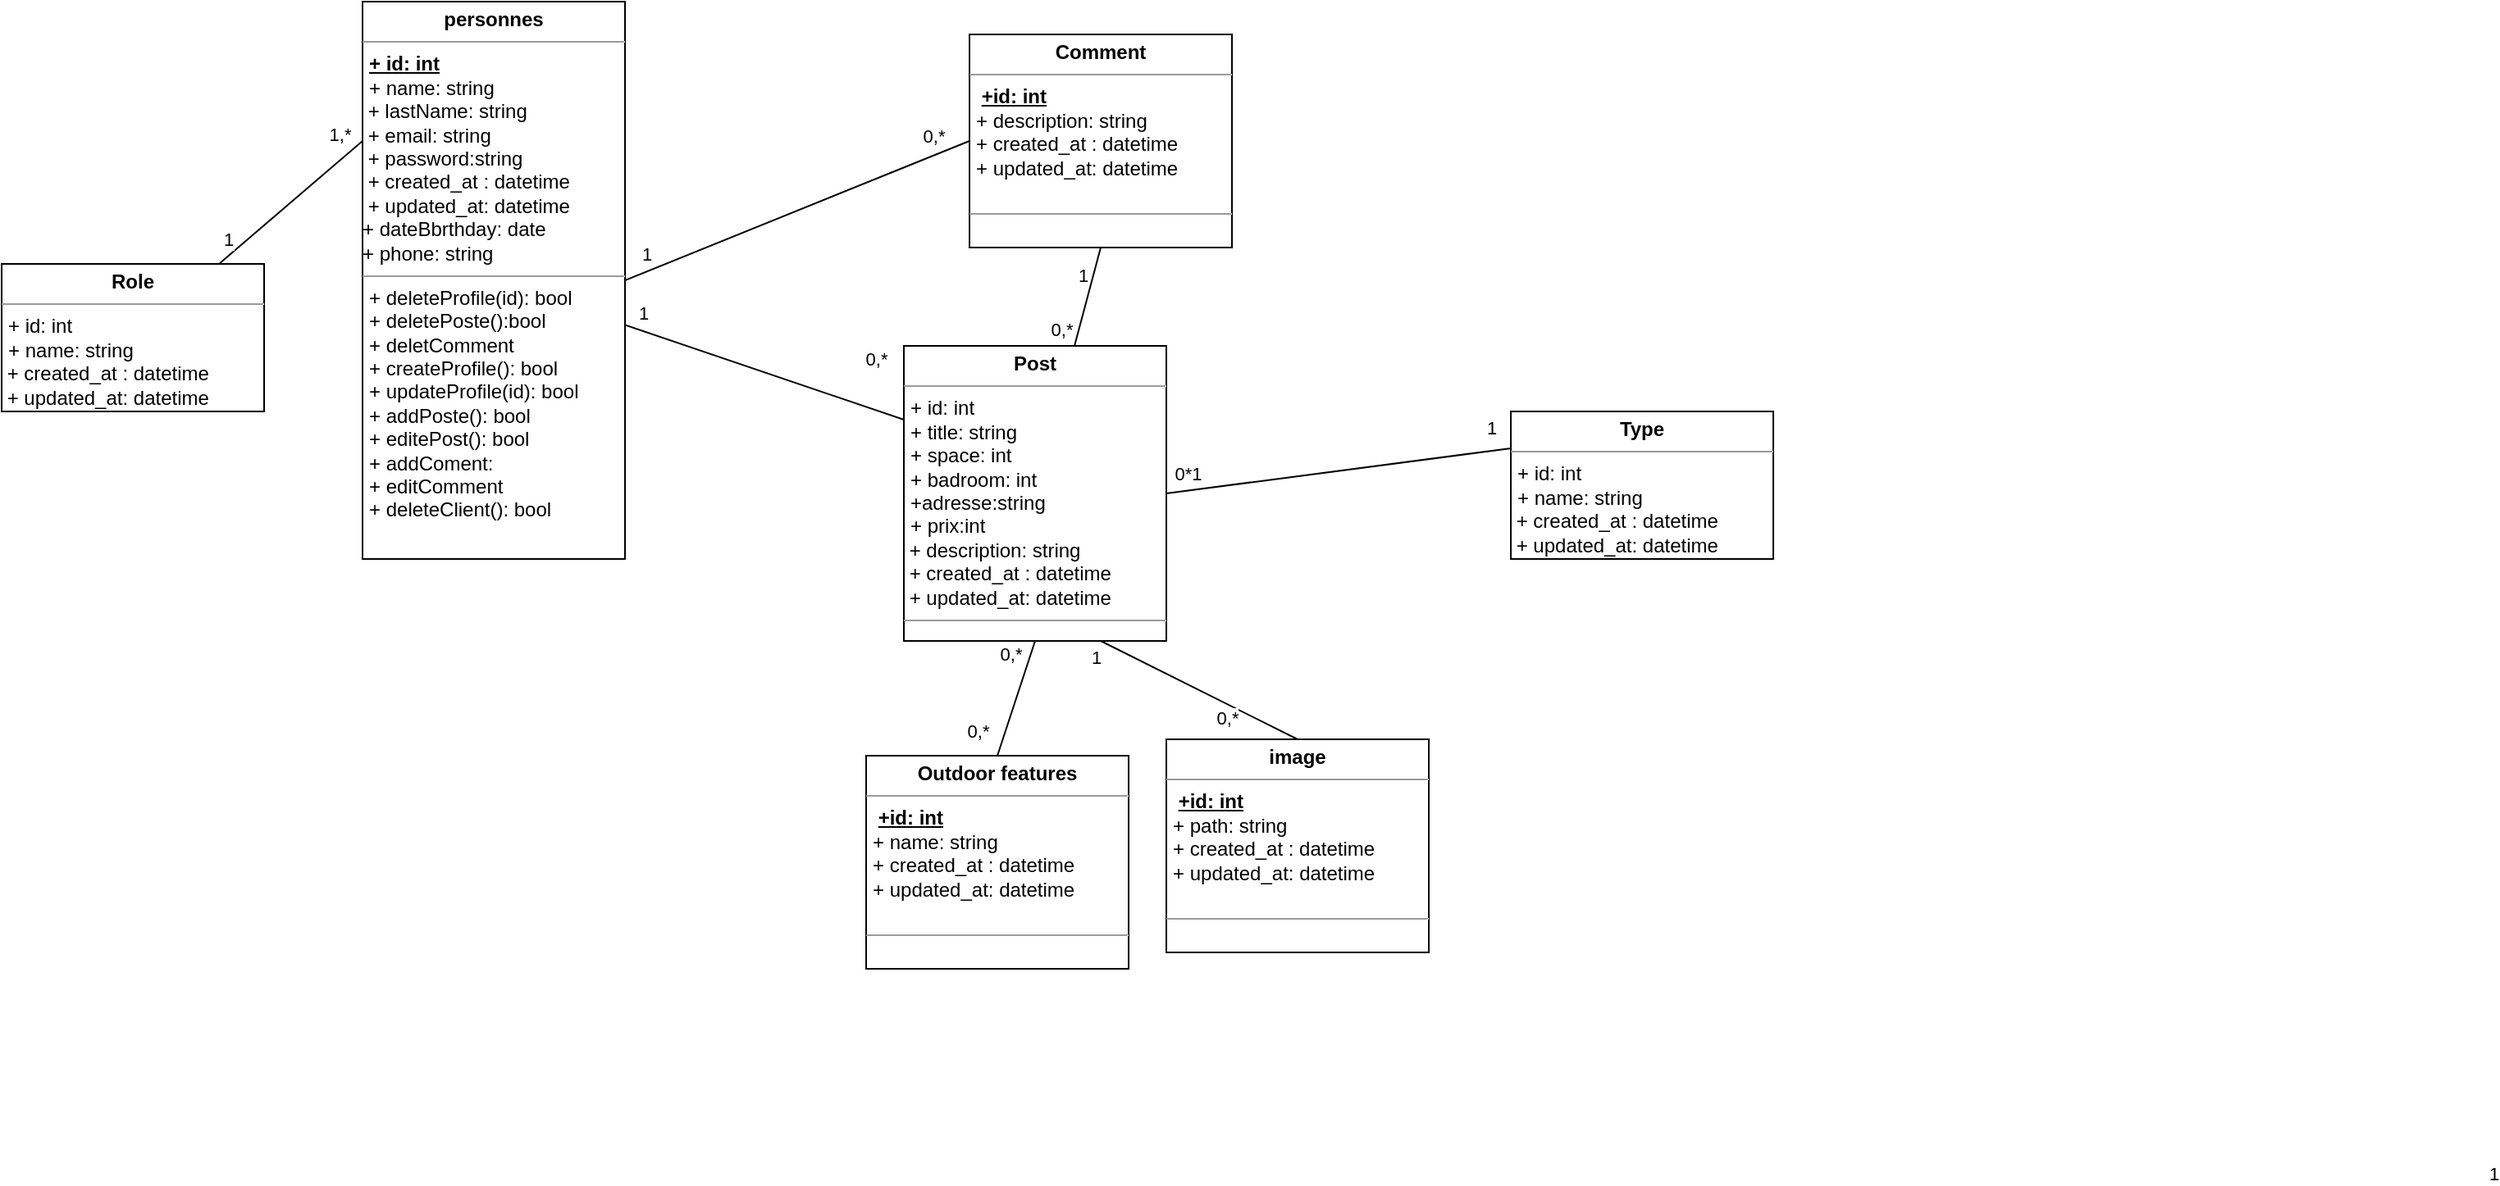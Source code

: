 <mxfile version="21.0.6" type="device"><diagram name="Page-1" id="3BSIAnSf3-IARGyF-t0X"><mxGraphModel dx="880" dy="498" grid="1" gridSize="10" guides="1" tooltips="1" connect="1" arrows="1" fold="1" page="1" pageScale="1" pageWidth="827" pageHeight="1169" background="#FFFFFF" math="0" shadow="0"><root><mxCell id="0"/><mxCell id="1" parent="0"/><mxCell id="Mf-esZh-TDdM1Es9REWu-7" value="&lt;p style=&quot;margin:0px;margin-top:4px;text-align:center;&quot;&gt;&lt;b&gt;Post&lt;/b&gt;&lt;/p&gt;&lt;hr size=&quot;1&quot;&gt;&lt;p style=&quot;margin:0px;margin-left:4px;&quot;&gt;+ id: int&amp;nbsp;&lt;/p&gt;&lt;p style=&quot;margin:0px;margin-left:4px;&quot;&gt;+ title: string&lt;/p&gt;&lt;p style=&quot;margin:0px;margin-left:4px;&quot;&gt;+ space: int&amp;nbsp;&lt;/p&gt;&lt;p style=&quot;margin:0px;margin-left:4px;&quot;&gt;+ badroom: int&amp;nbsp;&lt;/p&gt;&lt;p style=&quot;margin:0px;margin-left:4px;&quot;&gt;+adresse:string&lt;/p&gt;&lt;p style=&quot;margin:0px;margin-left:4px;&quot;&gt;+ prix:int&amp;nbsp;&lt;/p&gt;&amp;nbsp;+ description: string&lt;br&gt;&amp;nbsp;+ created_at : datetime&lt;br style=&quot;border-color: var(--border-color);&quot;&gt;&amp;nbsp;+ updated_at: datetime&lt;br&gt;&lt;hr size=&quot;1&quot;&gt;&lt;p style=&quot;margin:0px;margin-left:4px;&quot;&gt;&lt;br&gt;&lt;/p&gt;" style="verticalAlign=top;align=left;overflow=fill;fontSize=12;fontFamily=Helvetica;html=1;" parent="1" vertex="1"><mxGeometry x="690" y="850" width="160" height="180" as="geometry"/></mxCell><mxCell id="Mf-esZh-TDdM1Es9REWu-13" value="&lt;p style=&quot;margin:0px;margin-top:4px;text-align:center;&quot;&gt;&lt;b&gt;personnes&lt;/b&gt;&lt;/p&gt;&lt;hr size=&quot;1&quot;&gt;&lt;p style=&quot;margin:0px;margin-left:4px;&quot;&gt;&lt;u&gt;&lt;b&gt;+ id: int&lt;/b&gt;&lt;/u&gt;&lt;/p&gt;&lt;p style=&quot;margin:0px;margin-left:4px;&quot;&gt;+ name: string&lt;/p&gt;&amp;nbsp;+ lastName: string&lt;br&gt;&amp;nbsp;+ email: string&lt;br&gt;&amp;nbsp;+ password:string&amp;nbsp;&lt;br&gt;&amp;nbsp;+ created_at : datetime&lt;br&gt;&amp;nbsp;+ updated_at: datetime&lt;br&gt;+ dateBbrthday: date&lt;br style=&quot;border-color: var(--border-color);&quot;&gt;+ phone: string&lt;br&gt;&lt;hr size=&quot;1&quot;&gt;&lt;p style=&quot;margin:0px;margin-left:4px;&quot;&gt;+ deleteProfile(id): bool&lt;br&gt;&lt;/p&gt;&lt;p style=&quot;margin:0px;margin-left:4px;&quot;&gt;+ deletePoste():bool&lt;/p&gt;&lt;p style=&quot;margin:0px;margin-left:4px;&quot;&gt;+ deletComment&lt;br&gt;&lt;/p&gt;&lt;p style=&quot;border-color: var(--border-color); margin: 0px 0px 0px 4px;&quot;&gt;+ createProfile(): bool&lt;/p&gt;&lt;p style=&quot;border-color: var(--border-color); margin: 0px 0px 0px 4px;&quot;&gt;+ updateProfile(id): bool&lt;/p&gt;&lt;p style=&quot;border-color: var(--border-color); margin: 0px 0px 0px 4px;&quot;&gt;+ addPoste(): bool&lt;/p&gt;&lt;p style=&quot;border-color: var(--border-color); margin: 0px 0px 0px 4px;&quot;&gt;+ editePost(): bool&lt;/p&gt;&lt;p style=&quot;border-color: var(--border-color); margin: 0px 0px 0px 4px;&quot;&gt;+ addComent:&lt;/p&gt;&lt;p style=&quot;border-color: var(--border-color); margin: 0px 0px 0px 4px;&quot;&gt;+ editComment&lt;/p&gt;&lt;p style=&quot;border-color: var(--border-color); margin: 0px 0px 0px 4px;&quot;&gt;+ deleteClient(): bool&lt;br&gt;&lt;/p&gt;" style="verticalAlign=top;align=left;overflow=fill;fontSize=12;fontFamily=Helvetica;html=1;" parent="1" vertex="1"><mxGeometry x="360" y="640" width="160" height="340" as="geometry"/></mxCell><mxCell id="RbwRPnONWxTmpKg00C96-1" value="&lt;p style=&quot;margin:0px;margin-top:4px;text-align:center;&quot;&gt;&lt;b&gt;Comment&lt;/b&gt;&lt;/p&gt;&lt;hr size=&quot;1&quot;&gt;&lt;p style=&quot;margin:0px;margin-left:4px;&quot;&gt;&amp;nbsp;&lt;b&gt;&lt;u&gt;+id: int&lt;/u&gt;&lt;/b&gt;&lt;/p&gt;&lt;p style=&quot;margin:0px;margin-left:4px;&quot;&gt;+ description: string&lt;/p&gt;&lt;p style=&quot;margin:0px;margin-left:4px;&quot;&gt;&lt;span style=&quot;background-color: initial;&quot;&gt;+ created_at : datetime&lt;/span&gt;&lt;/p&gt;&lt;p style=&quot;margin:0px;margin-left:4px;&quot;&gt;+ updated_at: datetime&lt;br&gt;&lt;/p&gt;&amp;nbsp;&amp;nbsp;&lt;br&gt;&lt;hr size=&quot;1&quot;&gt;&lt;p style=&quot;margin:0px;margin-left:4px;&quot;&gt;&lt;br&gt;&lt;/p&gt;" style="verticalAlign=top;align=left;overflow=fill;fontSize=12;fontFamily=Helvetica;html=1;" parent="1" vertex="1"><mxGeometry x="730" y="660" width="160" height="130" as="geometry"/></mxCell><mxCell id="RbwRPnONWxTmpKg00C96-11" value="" style="endArrow=none;html=1;rounded=0;entryX=0;entryY=0.25;entryDx=0;entryDy=0;" parent="1" source="Mf-esZh-TDdM1Es9REWu-13" target="Mf-esZh-TDdM1Es9REWu-7" edge="1"><mxGeometry width="50" height="50" relative="1" as="geometry"><mxPoint x="640" y="770" as="sourcePoint"/><mxPoint x="710" y="720" as="targetPoint"/></mxGeometry></mxCell><mxCell id="RbwRPnONWxTmpKg00C96-12" value="1" style="edgeLabel;html=1;align=center;verticalAlign=middle;resizable=0;points=[];" parent="RbwRPnONWxTmpKg00C96-11" vertex="1" connectable="0"><mxGeometry x="-0.875" relative="1" as="geometry"><mxPoint y="-11" as="offset"/></mxGeometry></mxCell><mxCell id="RbwRPnONWxTmpKg00C96-13" value="0,*" style="edgeLabel;html=1;align=center;verticalAlign=middle;resizable=0;points=[];" parent="RbwRPnONWxTmpKg00C96-11" vertex="1" connectable="0"><mxGeometry x="0.856" y="3" relative="1" as="geometry"><mxPoint x="-6" y="-30" as="offset"/></mxGeometry></mxCell><mxCell id="RbwRPnONWxTmpKg00C96-17" value="" style="endArrow=none;html=1;rounded=0;exitX=1;exitY=0.5;exitDx=0;exitDy=0;entryX=0;entryY=0.5;entryDx=0;entryDy=0;" parent="1" source="Mf-esZh-TDdM1Es9REWu-13" target="RbwRPnONWxTmpKg00C96-1" edge="1"><mxGeometry width="50" height="50" relative="1" as="geometry"><mxPoint x="650" y="660" as="sourcePoint"/><mxPoint x="770" y="722" as="targetPoint"/></mxGeometry></mxCell><mxCell id="RbwRPnONWxTmpKg00C96-18" value="1" style="edgeLabel;html=1;align=center;verticalAlign=middle;resizable=0;points=[];" parent="RbwRPnONWxTmpKg00C96-17" vertex="1" connectable="0"><mxGeometry x="-0.875" relative="1" as="geometry"><mxPoint y="-11" as="offset"/></mxGeometry></mxCell><mxCell id="RbwRPnONWxTmpKg00C96-19" value="0,*" style="edgeLabel;html=1;align=center;verticalAlign=middle;resizable=0;points=[];" parent="RbwRPnONWxTmpKg00C96-17" vertex="1" connectable="0"><mxGeometry x="0.856" y="3" relative="1" as="geometry"><mxPoint x="-6" y="-7" as="offset"/></mxGeometry></mxCell><mxCell id="RbwRPnONWxTmpKg00C96-20" value="" style="endArrow=none;html=1;rounded=0;exitX=0.5;exitY=1;exitDx=0;exitDy=0;" parent="1" source="RbwRPnONWxTmpKg00C96-1" target="Mf-esZh-TDdM1Es9REWu-7" edge="1"><mxGeometry width="50" height="50" relative="1" as="geometry"><mxPoint x="1000" y="820" as="sourcePoint"/><mxPoint x="1270" y="1067" as="targetPoint"/></mxGeometry></mxCell><mxCell id="RbwRPnONWxTmpKg00C96-21" value="1" style="edgeLabel;html=1;align=center;verticalAlign=middle;resizable=0;points=[];" parent="RbwRPnONWxTmpKg00C96-20" vertex="1" connectable="0"><mxGeometry x="-0.875" relative="1" as="geometry"><mxPoint x="-10" y="13" as="offset"/></mxGeometry></mxCell><mxCell id="RbwRPnONWxTmpKg00C96-22" value="0,*" style="edgeLabel;html=1;align=center;verticalAlign=middle;resizable=0;points=[];" parent="RbwRPnONWxTmpKg00C96-20" vertex="1" connectable="0"><mxGeometry x="0.856" y="3" relative="1" as="geometry"><mxPoint x="-12" y="-7" as="offset"/></mxGeometry></mxCell><mxCell id="aGZNI1qmHqWn0Q5Iy5qk-4" value="&lt;p style=&quot;margin:0px;margin-top:4px;text-align:center;&quot;&gt;&lt;b&gt;Type&lt;/b&gt;&lt;/p&gt;&lt;hr size=&quot;1&quot;&gt;&lt;p style=&quot;margin:0px;margin-left:4px;&quot;&gt;+ id: int&amp;nbsp;&lt;/p&gt;&lt;p style=&quot;margin:0px;margin-left:4px;&quot;&gt;+ name: string&lt;/p&gt;&amp;nbsp;+ created_at : datetime&lt;br style=&quot;border-color: var(--border-color);&quot;&gt;&amp;nbsp;+ updated_at: datetime&lt;br&gt;&lt;hr size=&quot;1&quot;&gt;&lt;p style=&quot;margin:0px;margin-left:4px;&quot;&gt;&lt;br&gt;&lt;/p&gt;" style="verticalAlign=top;align=left;overflow=fill;fontSize=12;fontFamily=Helvetica;html=1;" parent="1" vertex="1"><mxGeometry x="1060" y="890" width="160" height="90" as="geometry"/></mxCell><mxCell id="aGZNI1qmHqWn0Q5Iy5qk-8" value="" style="endArrow=none;html=1;rounded=0;exitX=1;exitY=0.5;exitDx=0;exitDy=0;entryX=0;entryY=0.25;entryDx=0;entryDy=0;" parent="1" source="Mf-esZh-TDdM1Es9REWu-7" target="aGZNI1qmHqWn0Q5Iy5qk-4" edge="1"><mxGeometry width="50" height="50" relative="1" as="geometry"><mxPoint x="990" y="880" as="sourcePoint"/><mxPoint x="1210" y="1057" as="targetPoint"/></mxGeometry></mxCell><mxCell id="aGZNI1qmHqWn0Q5Iy5qk-9" value="0*1" style="edgeLabel;html=1;align=center;verticalAlign=middle;resizable=0;points=[];" parent="aGZNI1qmHqWn0Q5Iy5qk-8" vertex="1" connectable="0"><mxGeometry x="-0.875" relative="1" as="geometry"><mxPoint y="-11" as="offset"/></mxGeometry></mxCell><mxCell id="aGZNI1qmHqWn0Q5Iy5qk-10" value="1" style="edgeLabel;html=1;align=center;verticalAlign=middle;resizable=0;points=[];" parent="aGZNI1qmHqWn0Q5Iy5qk-8" vertex="1" connectable="0"><mxGeometry x="0.856" y="3" relative="1" as="geometry"><mxPoint x="614" y="443" as="offset"/></mxGeometry></mxCell><mxCell id="tyO3XUMYPPwO11Adx0IR-18" value="1&lt;br&gt;" style="edgeLabel;html=1;align=center;verticalAlign=middle;resizable=0;points=[];" parent="aGZNI1qmHqWn0Q5Iy5qk-8" vertex="1" connectable="0"><mxGeometry x="0.873" y="2" relative="1" as="geometry"><mxPoint x="1" y="-12" as="offset"/></mxGeometry></mxCell><mxCell id="tyO3XUMYPPwO11Adx0IR-1" value="&lt;p style=&quot;margin:0px;margin-top:4px;text-align:center;&quot;&gt;&lt;/p&gt;&lt;b&gt;&lt;div style=&quot;text-align: center;&quot;&gt;&lt;b style=&quot;background-color: initial;&quot;&gt;Outdoor features&lt;/b&gt;&lt;/div&gt;&lt;/b&gt;&lt;hr style=&quot;text-align: center;&quot; size=&quot;1&quot;&gt;&lt;p style=&quot;margin:0px;margin-left:4px;&quot;&gt;&amp;nbsp;&lt;b&gt;&lt;u&gt;+id: int&lt;/u&gt;&lt;/b&gt;&lt;/p&gt;&lt;p style=&quot;margin:0px;margin-left:4px;&quot;&gt;+ name: string&lt;/p&gt;&lt;p style=&quot;margin:0px;margin-left:4px;&quot;&gt;&lt;span style=&quot;background-color: initial;&quot;&gt;+ created_at : datetime&lt;/span&gt;&lt;/p&gt;&lt;p style=&quot;margin:0px;margin-left:4px;&quot;&gt;+ updated_at: datetime&lt;br&gt;&lt;/p&gt;&amp;nbsp;&amp;nbsp;&lt;br&gt;&lt;hr size=&quot;1&quot;&gt;&lt;p style=&quot;margin:0px;margin-left:4px;&quot;&gt;&lt;br&gt;&lt;/p&gt;" style="verticalAlign=top;align=left;overflow=fill;fontSize=12;fontFamily=Helvetica;html=1;" parent="1" vertex="1"><mxGeometry x="667" y="1100" width="160" height="130" as="geometry"/></mxCell><mxCell id="tyO3XUMYPPwO11Adx0IR-3" value="" style="endArrow=none;html=1;rounded=0;exitX=0.5;exitY=0;exitDx=0;exitDy=0;entryX=0.5;entryY=1;entryDx=0;entryDy=0;" parent="1" source="tyO3XUMYPPwO11Adx0IR-1" target="Mf-esZh-TDdM1Es9REWu-7" edge="1"><mxGeometry width="50" height="50" relative="1" as="geometry"><mxPoint x="712" y="1103" as="sourcePoint"/><mxPoint x="827" y="1050" as="targetPoint"/></mxGeometry></mxCell><mxCell id="tyO3XUMYPPwO11Adx0IR-4" value="0,*" style="edgeLabel;html=1;align=center;verticalAlign=middle;resizable=0;points=[];" parent="tyO3XUMYPPwO11Adx0IR-3" vertex="1" connectable="0"><mxGeometry x="-0.875" relative="1" as="geometry"><mxPoint x="-14" y="-11" as="offset"/></mxGeometry></mxCell><mxCell id="tyO3XUMYPPwO11Adx0IR-5" value="0,*" style="edgeLabel;html=1;align=center;verticalAlign=middle;resizable=0;points=[];" parent="tyO3XUMYPPwO11Adx0IR-3" vertex="1" connectable="0"><mxGeometry x="0.856" y="3" relative="1" as="geometry"><mxPoint x="-11" y="4" as="offset"/></mxGeometry></mxCell><mxCell id="tyO3XUMYPPwO11Adx0IR-6" value="&lt;p style=&quot;margin:0px;margin-top:4px;text-align:center;&quot;&gt;&lt;/p&gt;&lt;b&gt;&lt;div style=&quot;text-align: center;&quot;&gt;image&lt;/div&gt;&lt;/b&gt;&lt;hr style=&quot;text-align: center;&quot; size=&quot;1&quot;&gt;&lt;p style=&quot;margin:0px;margin-left:4px;&quot;&gt;&amp;nbsp;&lt;b&gt;&lt;u&gt;+id: int&lt;/u&gt;&lt;/b&gt;&lt;/p&gt;&lt;p style=&quot;margin:0px;margin-left:4px;&quot;&gt;+ path: string&lt;/p&gt;&lt;p style=&quot;margin:0px;margin-left:4px;&quot;&gt;&lt;span style=&quot;background-color: initial;&quot;&gt;+ created_at : datetime&lt;/span&gt;&lt;/p&gt;&lt;p style=&quot;margin:0px;margin-left:4px;&quot;&gt;+ updated_at: datetime&lt;br&gt;&lt;/p&gt;&amp;nbsp;&amp;nbsp;&lt;br&gt;&lt;hr size=&quot;1&quot;&gt;&lt;p style=&quot;margin:0px;margin-left:4px;&quot;&gt;&lt;br&gt;&lt;/p&gt;" style="verticalAlign=top;align=left;overflow=fill;fontSize=12;fontFamily=Helvetica;html=1;" parent="1" vertex="1"><mxGeometry x="850" y="1090" width="160" height="130" as="geometry"/></mxCell><mxCell id="tyO3XUMYPPwO11Adx0IR-7" value="" style="endArrow=none;html=1;rounded=0;exitX=0.5;exitY=0;exitDx=0;exitDy=0;entryX=0.75;entryY=1;entryDx=0;entryDy=0;" parent="1" source="tyO3XUMYPPwO11Adx0IR-6" target="Mf-esZh-TDdM1Es9REWu-7" edge="1"><mxGeometry width="50" height="50" relative="1" as="geometry"><mxPoint x="670" y="1200" as="sourcePoint"/><mxPoint x="751" y="1000" as="targetPoint"/></mxGeometry></mxCell><mxCell id="tyO3XUMYPPwO11Adx0IR-8" value="0,*" style="edgeLabel;html=1;align=center;verticalAlign=middle;resizable=0;points=[];" parent="tyO3XUMYPPwO11Adx0IR-7" vertex="1" connectable="0"><mxGeometry x="-0.875" relative="1" as="geometry"><mxPoint x="-36" y="-9" as="offset"/></mxGeometry></mxCell><mxCell id="tyO3XUMYPPwO11Adx0IR-9" value="1" style="edgeLabel;html=1;align=center;verticalAlign=middle;resizable=0;points=[];" parent="tyO3XUMYPPwO11Adx0IR-7" vertex="1" connectable="0"><mxGeometry x="0.856" y="3" relative="1" as="geometry"><mxPoint x="-11" y="3" as="offset"/></mxGeometry></mxCell><mxCell id="LSG2DbO7QUUfLjZEX2cl-2" value="&lt;p style=&quot;margin:0px;margin-top:4px;text-align:center;&quot;&gt;&lt;b&gt;Role&lt;/b&gt;&lt;/p&gt;&lt;hr size=&quot;1&quot;&gt;&lt;p style=&quot;margin:0px;margin-left:4px;&quot;&gt;+ id: int&amp;nbsp;&lt;/p&gt;&lt;p style=&quot;margin:0px;margin-left:4px;&quot;&gt;+ name: string&lt;/p&gt;&amp;nbsp;+ created_at : datetime&lt;br style=&quot;border-color: var(--border-color);&quot;&gt;&amp;nbsp;+ updated_at: datetime&lt;br&gt;&lt;hr size=&quot;1&quot;&gt;&lt;p style=&quot;margin:0px;margin-left:4px;&quot;&gt;&lt;br&gt;&lt;/p&gt;" style="verticalAlign=top;align=left;overflow=fill;fontSize=12;fontFamily=Helvetica;html=1;" vertex="1" parent="1"><mxGeometry x="140" y="800" width="160" height="90" as="geometry"/></mxCell><mxCell id="LSG2DbO7QUUfLjZEX2cl-3" value="" style="endArrow=none;html=1;rounded=0;entryX=0;entryY=0.25;entryDx=0;entryDy=0;" edge="1" parent="1" source="LSG2DbO7QUUfLjZEX2cl-2" target="Mf-esZh-TDdM1Es9REWu-13"><mxGeometry width="50" height="50" relative="1" as="geometry"><mxPoint x="530" y="820" as="sourcePoint"/><mxPoint x="740" y="735" as="targetPoint"/></mxGeometry></mxCell><mxCell id="LSG2DbO7QUUfLjZEX2cl-4" value="1" style="edgeLabel;html=1;align=center;verticalAlign=middle;resizable=0;points=[];" vertex="1" connectable="0" parent="LSG2DbO7QUUfLjZEX2cl-3"><mxGeometry x="-0.875" relative="1" as="geometry"><mxPoint y="-11" as="offset"/></mxGeometry></mxCell><mxCell id="LSG2DbO7QUUfLjZEX2cl-5" value="1,*" style="edgeLabel;html=1;align=center;verticalAlign=middle;resizable=0;points=[];" vertex="1" connectable="0" parent="LSG2DbO7QUUfLjZEX2cl-3"><mxGeometry x="0.856" y="3" relative="1" as="geometry"><mxPoint x="-6" y="-7" as="offset"/></mxGeometry></mxCell></root></mxGraphModel></diagram></mxfile>